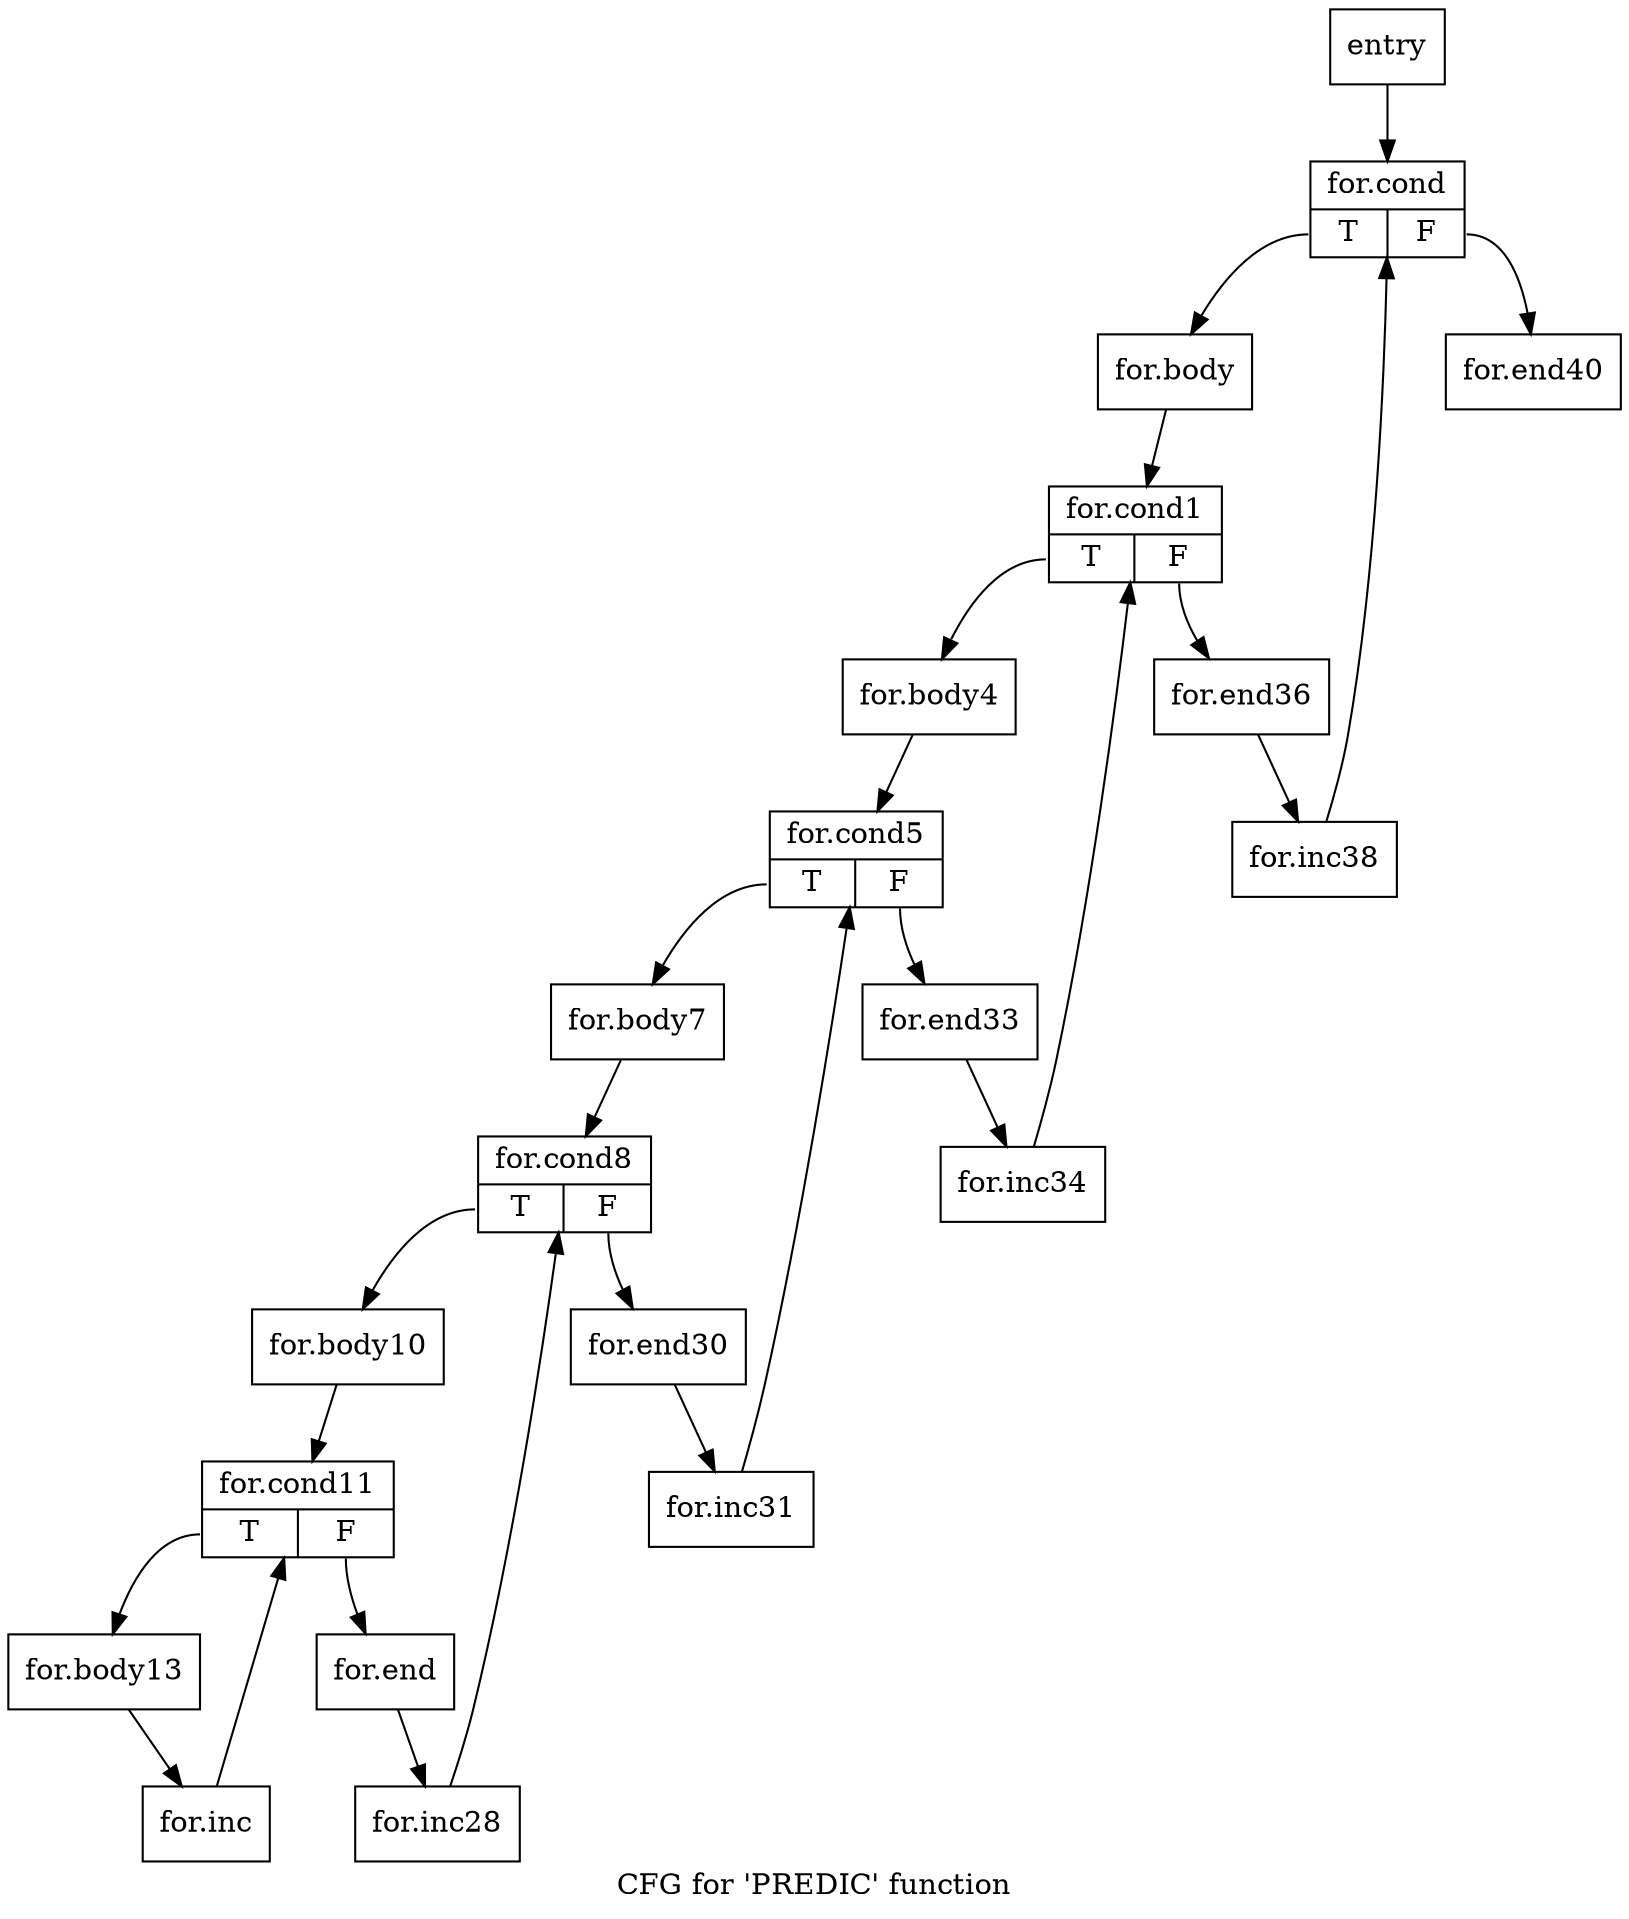 digraph "CFG for 'PREDIC' function" {
	label="CFG for 'PREDIC' function";

	Node0x5f33b00 [shape=record,label="{entry}"];
	Node0x5f33b00 -> Node0x5f33b50;
	Node0x5f33b50 [shape=record,label="{for.cond|{<s0>T|<s1>F}}"];
	Node0x5f33b50:s0 -> Node0x5f33f80;
	Node0x5f33b50:s1 -> Node0x5f34060;
	Node0x5f33f80 [shape=record,label="{for.body}"];
	Node0x5f33f80 -> Node0x5f342c0;
	Node0x5f342c0 [shape=record,label="{for.cond1|{<s0>T|<s1>F}}"];
	Node0x5f342c0:s0 -> Node0x5f34930;
	Node0x5f342c0:s1 -> Node0x5f34a10;
	Node0x5f34930 [shape=record,label="{for.body4}"];
	Node0x5f34930 -> Node0x5f34b80;
	Node0x5f34b80 [shape=record,label="{for.cond5|{<s0>T|<s1>F}}"];
	Node0x5f34b80:s0 -> Node0x5f34f20;
	Node0x5f34b80:s1 -> Node0x5f343a0;
	Node0x5f34f20 [shape=record,label="{for.body7}"];
	Node0x5f34f20 -> Node0x5f34480;
	Node0x5f34480 [shape=record,label="{for.cond8|{<s0>T|<s1>F}}"];
	Node0x5f34480:s0 -> Node0x5f356a0;
	Node0x5f34480:s1 -> Node0x5f35780;
	Node0x5f356a0 [shape=record,label="{for.body10}"];
	Node0x5f356a0 -> Node0x5f358f0;
	Node0x5f358f0 [shape=record,label="{for.cond11|{<s0>T|<s1>F}}"];
	Node0x5f358f0:s0 -> Node0x5f35ff0;
	Node0x5f358f0:s1 -> Node0x5f360d0;
	Node0x5f35ff0 [shape=record,label="{for.body13}"];
	Node0x5f35ff0 -> Node0x5f35a30;
	Node0x5f35a30 [shape=record,label="{for.inc}"];
	Node0x5f35a30 -> Node0x5f358f0;
	Node0x5f360d0 [shape=record,label="{for.end}"];
	Node0x5f360d0 -> Node0x5f35440;
	Node0x5f35440 [shape=record,label="{for.inc28}"];
	Node0x5f35440 -> Node0x5f34480;
	Node0x5f35780 [shape=record,label="{for.end30}"];
	Node0x5f35780 -> Node0x5f34cc0;
	Node0x5f34cc0 [shape=record,label="{for.inc31}"];
	Node0x5f34cc0 -> Node0x5f34b80;
	Node0x5f343a0 [shape=record,label="{for.end33}"];
	Node0x5f343a0 -> Node0x5f34520;
	Node0x5f34520 [shape=record,label="{for.inc34}"];
	Node0x5f34520 -> Node0x5f342c0;
	Node0x5f34a10 [shape=record,label="{for.end36}"];
	Node0x5f34a10 -> Node0x5f33bc0;
	Node0x5f33bc0 [shape=record,label="{for.inc38}"];
	Node0x5f33bc0 -> Node0x5f33b50;
	Node0x5f34060 [shape=record,label="{for.end40}"];
}
